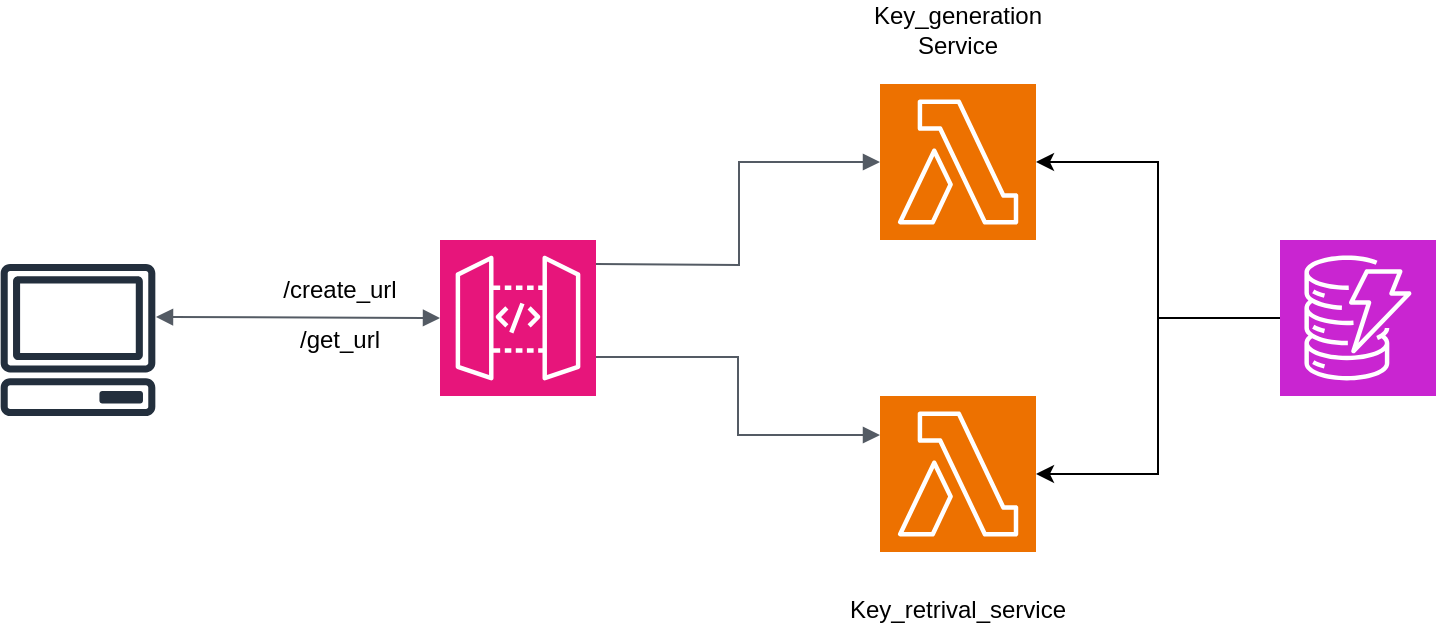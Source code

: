 <mxfile version="24.8.4">
  <diagram name="Page-1" id="D-7NKGt3syldLJdjHDhG">
    <mxGraphModel dx="1050" dy="583" grid="1" gridSize="10" guides="1" tooltips="1" connect="1" arrows="1" fold="1" page="1" pageScale="1" pageWidth="850" pageHeight="1100" math="0" shadow="0">
      <root>
        <mxCell id="0" />
        <mxCell id="1" parent="0" />
        <mxCell id="7W-RWvfUhYekvBe8jX2c-1" value="" style="sketch=0;points=[[0,0,0],[0.25,0,0],[0.5,0,0],[0.75,0,0],[1,0,0],[0,1,0],[0.25,1,0],[0.5,1,0],[0.75,1,0],[1,1,0],[0,0.25,0],[0,0.5,0],[0,0.75,0],[1,0.25,0],[1,0.5,0],[1,0.75,0]];outlineConnect=0;fontColor=#232F3E;fillColor=#E7157B;strokeColor=#ffffff;dashed=0;verticalLabelPosition=bottom;verticalAlign=top;align=center;html=1;fontSize=12;fontStyle=0;aspect=fixed;shape=mxgraph.aws4.resourceIcon;resIcon=mxgraph.aws4.api_gateway;" vertex="1" parent="1">
          <mxGeometry x="290" y="200" width="78" height="78" as="geometry" />
        </mxCell>
        <mxCell id="7W-RWvfUhYekvBe8jX2c-2" value="" style="sketch=0;outlineConnect=0;fontColor=#232F3E;gradientColor=none;fillColor=#232F3D;strokeColor=none;dashed=0;verticalLabelPosition=bottom;verticalAlign=top;align=center;html=1;fontSize=12;fontStyle=0;aspect=fixed;pointerEvents=1;shape=mxgraph.aws4.client;" vertex="1" parent="1">
          <mxGeometry x="70" y="212" width="78" height="76" as="geometry" />
        </mxCell>
        <mxCell id="7W-RWvfUhYekvBe8jX2c-6" value="" style="sketch=0;points=[[0,0,0],[0.25,0,0],[0.5,0,0],[0.75,0,0],[1,0,0],[0,1,0],[0.25,1,0],[0.5,1,0],[0.75,1,0],[1,1,0],[0,0.25,0],[0,0.5,0],[0,0.75,0],[1,0.25,0],[1,0.5,0],[1,0.75,0]];outlineConnect=0;fontColor=#232F3E;fillColor=#ED7100;strokeColor=#ffffff;dashed=0;verticalLabelPosition=bottom;verticalAlign=top;align=center;html=1;fontSize=12;fontStyle=0;aspect=fixed;shape=mxgraph.aws4.resourceIcon;resIcon=mxgraph.aws4.lambda;" vertex="1" parent="1">
          <mxGeometry x="510" y="122" width="78" height="78" as="geometry" />
        </mxCell>
        <mxCell id="7W-RWvfUhYekvBe8jX2c-7" value="" style="sketch=0;points=[[0,0,0],[0.25,0,0],[0.5,0,0],[0.75,0,0],[1,0,0],[0,1,0],[0.25,1,0],[0.5,1,0],[0.75,1,0],[1,1,0],[0,0.25,0],[0,0.5,0],[0,0.75,0],[1,0.25,0],[1,0.5,0],[1,0.75,0]];outlineConnect=0;fontColor=#232F3E;fillColor=#ED7100;strokeColor=#ffffff;dashed=0;verticalLabelPosition=bottom;verticalAlign=top;align=center;html=1;fontSize=12;fontStyle=0;aspect=fixed;shape=mxgraph.aws4.resourceIcon;resIcon=mxgraph.aws4.lambda;" vertex="1" parent="1">
          <mxGeometry x="510" y="278" width="78" height="78" as="geometry" />
        </mxCell>
        <mxCell id="7W-RWvfUhYekvBe8jX2c-8" value="" style="edgeStyle=orthogonalEdgeStyle;html=1;endArrow=block;elbow=vertical;startArrow=none;endFill=1;strokeColor=#545B64;rounded=0;exitX=1;exitY=0.75;exitDx=0;exitDy=0;exitPerimeter=0;entryX=0;entryY=0.25;entryDx=0;entryDy=0;entryPerimeter=0;" edge="1" parent="1" source="7W-RWvfUhYekvBe8jX2c-1" target="7W-RWvfUhYekvBe8jX2c-7">
          <mxGeometry width="100" relative="1" as="geometry">
            <mxPoint x="370" y="300" as="sourcePoint" />
            <mxPoint x="470" y="300" as="targetPoint" />
          </mxGeometry>
        </mxCell>
        <mxCell id="7W-RWvfUhYekvBe8jX2c-9" value="" style="edgeStyle=orthogonalEdgeStyle;html=1;endArrow=block;elbow=vertical;startArrow=none;endFill=1;strokeColor=#545B64;rounded=0;exitX=1;exitY=0.75;exitDx=0;exitDy=0;exitPerimeter=0;entryX=0;entryY=0.5;entryDx=0;entryDy=0;entryPerimeter=0;" edge="1" parent="1" target="7W-RWvfUhYekvBe8jX2c-6">
          <mxGeometry width="100" relative="1" as="geometry">
            <mxPoint x="368" y="212" as="sourcePoint" />
            <mxPoint x="510" y="251" as="targetPoint" />
          </mxGeometry>
        </mxCell>
        <mxCell id="7W-RWvfUhYekvBe8jX2c-12" style="edgeStyle=orthogonalEdgeStyle;rounded=0;orthogonalLoop=1;jettySize=auto;html=1;" edge="1" parent="1" source="7W-RWvfUhYekvBe8jX2c-10" target="7W-RWvfUhYekvBe8jX2c-7">
          <mxGeometry relative="1" as="geometry" />
        </mxCell>
        <mxCell id="7W-RWvfUhYekvBe8jX2c-10" value="" style="sketch=0;points=[[0,0,0],[0.25,0,0],[0.5,0,0],[0.75,0,0],[1,0,0],[0,1,0],[0.25,1,0],[0.5,1,0],[0.75,1,0],[1,1,0],[0,0.25,0],[0,0.5,0],[0,0.75,0],[1,0.25,0],[1,0.5,0],[1,0.75,0]];outlineConnect=0;fontColor=#232F3E;fillColor=#C925D1;strokeColor=#ffffff;dashed=0;verticalLabelPosition=bottom;verticalAlign=top;align=center;html=1;fontSize=12;fontStyle=0;aspect=fixed;shape=mxgraph.aws4.resourceIcon;resIcon=mxgraph.aws4.dynamodb;" vertex="1" parent="1">
          <mxGeometry x="710" y="200" width="78" height="78" as="geometry" />
        </mxCell>
        <mxCell id="7W-RWvfUhYekvBe8jX2c-11" style="edgeStyle=orthogonalEdgeStyle;rounded=0;orthogonalLoop=1;jettySize=auto;html=1;entryX=1;entryY=0.5;entryDx=0;entryDy=0;entryPerimeter=0;" edge="1" parent="1" source="7W-RWvfUhYekvBe8jX2c-10" target="7W-RWvfUhYekvBe8jX2c-6">
          <mxGeometry relative="1" as="geometry" />
        </mxCell>
        <mxCell id="7W-RWvfUhYekvBe8jX2c-14" value="" style="edgeStyle=orthogonalEdgeStyle;html=1;endArrow=block;elbow=vertical;startArrow=block;startFill=1;endFill=1;strokeColor=#545B64;rounded=0;entryX=0;entryY=0.5;entryDx=0;entryDy=0;entryPerimeter=0;" edge="1" parent="1" target="7W-RWvfUhYekvBe8jX2c-1">
          <mxGeometry width="100" relative="1" as="geometry">
            <mxPoint x="148" y="238.5" as="sourcePoint" />
            <mxPoint x="248" y="238.5" as="targetPoint" />
          </mxGeometry>
        </mxCell>
        <mxCell id="7W-RWvfUhYekvBe8jX2c-15" value="Key_generation Service" style="text;strokeColor=none;align=center;fillColor=none;html=1;verticalAlign=middle;whiteSpace=wrap;rounded=0;" vertex="1" parent="1">
          <mxGeometry x="499" y="80" width="100" height="30" as="geometry" />
        </mxCell>
        <mxCell id="7W-RWvfUhYekvBe8jX2c-16" value="Key_retrival_service" style="text;strokeColor=none;align=center;fillColor=none;html=1;verticalAlign=middle;whiteSpace=wrap;rounded=0;" vertex="1" parent="1">
          <mxGeometry x="489" y="370" width="120" height="30" as="geometry" />
        </mxCell>
        <mxCell id="7W-RWvfUhYekvBe8jX2c-19" value="/create_url" style="text;strokeColor=none;align=center;fillColor=none;html=1;verticalAlign=middle;whiteSpace=wrap;rounded=0;" vertex="1" parent="1">
          <mxGeometry x="180" y="210" width="120" height="30" as="geometry" />
        </mxCell>
        <mxCell id="7W-RWvfUhYekvBe8jX2c-20" value="/get_url" style="text;strokeColor=none;align=center;fillColor=none;html=1;verticalAlign=middle;whiteSpace=wrap;rounded=0;" vertex="1" parent="1">
          <mxGeometry x="180" y="235" width="120" height="30" as="geometry" />
        </mxCell>
      </root>
    </mxGraphModel>
  </diagram>
</mxfile>
